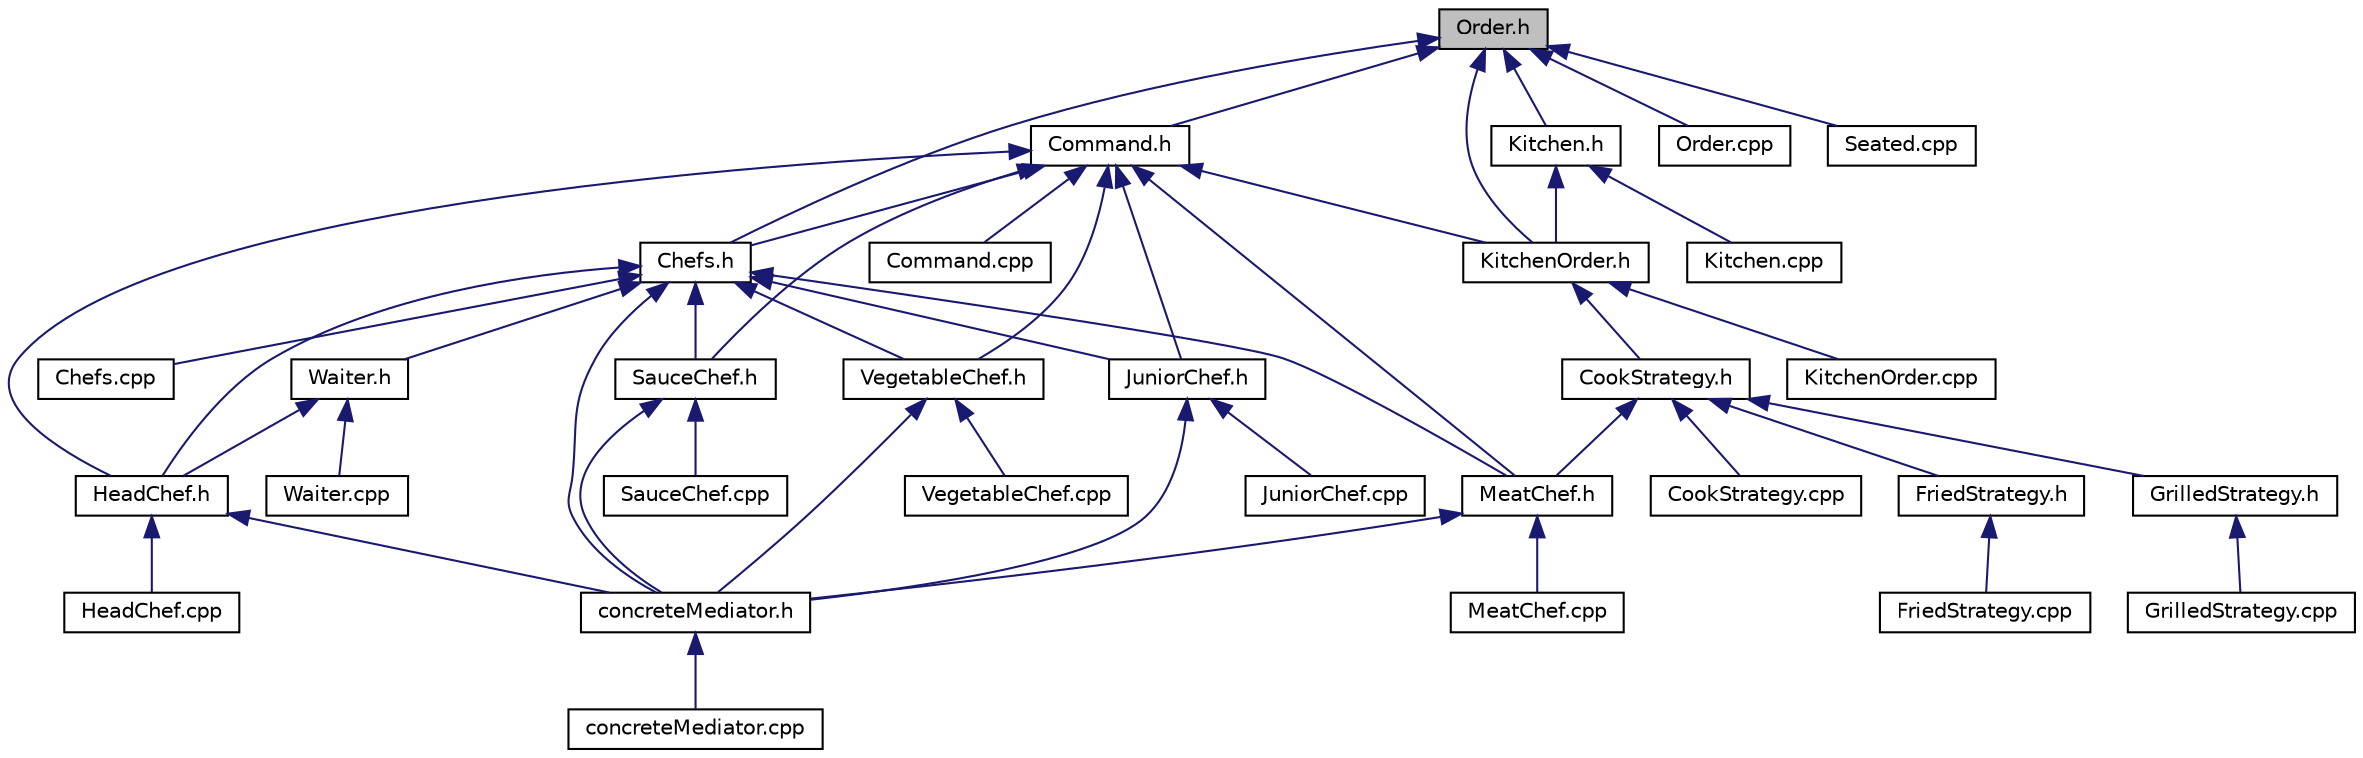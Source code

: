 digraph "Order.h"
{
 // LATEX_PDF_SIZE
  edge [fontname="Helvetica",fontsize="10",labelfontname="Helvetica",labelfontsize="10"];
  node [fontname="Helvetica",fontsize="10",shape=record];
  Node1 [label="Order.h",height=0.2,width=0.4,color="black", fillcolor="grey75", style="filled", fontcolor="black",tooltip="Contains the declaration of the Order class."];
  Node1 -> Node2 [dir="back",color="midnightblue",fontsize="10",style="solid"];
  Node2 [label="Chefs.h",height=0.2,width=0.4,color="black", fillcolor="white", style="filled",URL="$Chefs_8h.html",tooltip="Contains the declaration of the Chefs class."];
  Node2 -> Node3 [dir="back",color="midnightblue",fontsize="10",style="solid"];
  Node3 [label="Chefs.cpp",height=0.2,width=0.4,color="black", fillcolor="white", style="filled",URL="$Chefs_8cpp.html",tooltip="Contains the implementation of the Chefs class."];
  Node2 -> Node4 [dir="back",color="midnightblue",fontsize="10",style="solid"];
  Node4 [label="concreteMediator.h",height=0.2,width=0.4,color="black", fillcolor="white", style="filled",URL="$concreteMediator_8h.html",tooltip="Contains the declaration of the concreteMediator class."];
  Node4 -> Node5 [dir="back",color="midnightblue",fontsize="10",style="solid"];
  Node5 [label="concreteMediator.cpp",height=0.2,width=0.4,color="black", fillcolor="white", style="filled",URL="$concreteMediator_8cpp.html",tooltip="Contains the implementation of the concreteMediator class."];
  Node2 -> Node6 [dir="back",color="midnightblue",fontsize="10",style="solid"];
  Node6 [label="HeadChef.h",height=0.2,width=0.4,color="black", fillcolor="white", style="filled",URL="$HeadChef_8h.html",tooltip="Contains the declaration of the HeadChef class."];
  Node6 -> Node4 [dir="back",color="midnightblue",fontsize="10",style="solid"];
  Node6 -> Node7 [dir="back",color="midnightblue",fontsize="10",style="solid"];
  Node7 [label="HeadChef.cpp",height=0.2,width=0.4,color="black", fillcolor="white", style="filled",URL="$HeadChef_8cpp.html",tooltip="Contains the declaration of the HeadChef class functions."];
  Node2 -> Node8 [dir="back",color="midnightblue",fontsize="10",style="solid"];
  Node8 [label="JuniorChef.h",height=0.2,width=0.4,color="black", fillcolor="white", style="filled",URL="$JuniorChef_8h.html",tooltip="Contains the declaration of the JuniorChef class."];
  Node8 -> Node4 [dir="back",color="midnightblue",fontsize="10",style="solid"];
  Node8 -> Node9 [dir="back",color="midnightblue",fontsize="10",style="solid"];
  Node9 [label="JuniorChef.cpp",height=0.2,width=0.4,color="black", fillcolor="white", style="filled",URL="$JuniorChef_8cpp.html",tooltip="Contains the declaration of the JuniorChef class functions."];
  Node2 -> Node10 [dir="back",color="midnightblue",fontsize="10",style="solid"];
  Node10 [label="MeatChef.h",height=0.2,width=0.4,color="black", fillcolor="white", style="filled",URL="$MeatChef_8h.html",tooltip="Contains the declaration of the MeatChef class."];
  Node10 -> Node4 [dir="back",color="midnightblue",fontsize="10",style="solid"];
  Node10 -> Node11 [dir="back",color="midnightblue",fontsize="10",style="solid"];
  Node11 [label="MeatChef.cpp",height=0.2,width=0.4,color="black", fillcolor="white", style="filled",URL="$MeatChef_8cpp.html",tooltip="Contains the declaration of the MeatChef class functions."];
  Node2 -> Node12 [dir="back",color="midnightblue",fontsize="10",style="solid"];
  Node12 [label="SauceChef.h",height=0.2,width=0.4,color="black", fillcolor="white", style="filled",URL="$SauceChef_8h.html",tooltip="Contains the declaration of the SauceChef class."];
  Node12 -> Node4 [dir="back",color="midnightblue",fontsize="10",style="solid"];
  Node12 -> Node13 [dir="back",color="midnightblue",fontsize="10",style="solid"];
  Node13 [label="SauceChef.cpp",height=0.2,width=0.4,color="black", fillcolor="white", style="filled",URL="$SauceChef_8cpp.html",tooltip="Contains the declaration of the SauceChef class functions."];
  Node2 -> Node14 [dir="back",color="midnightblue",fontsize="10",style="solid"];
  Node14 [label="VegetableChef.h",height=0.2,width=0.4,color="black", fillcolor="white", style="filled",URL="$VegetableChef_8h.html",tooltip="Contains the declaration of the VegetableChef class."];
  Node14 -> Node4 [dir="back",color="midnightblue",fontsize="10",style="solid"];
  Node14 -> Node15 [dir="back",color="midnightblue",fontsize="10",style="solid"];
  Node15 [label="VegetableChef.cpp",height=0.2,width=0.4,color="black", fillcolor="white", style="filled",URL="$VegetableChef_8cpp.html",tooltip="Contains the declaration of the VegetableChef class functions."];
  Node2 -> Node16 [dir="back",color="midnightblue",fontsize="10",style="solid"];
  Node16 [label="Waiter.h",height=0.2,width=0.4,color="black", fillcolor="white", style="filled",URL="$Waiter_8h.html",tooltip="Contains the declaration of the Waiter class."];
  Node16 -> Node6 [dir="back",color="midnightblue",fontsize="10",style="solid"];
  Node16 -> Node17 [dir="back",color="midnightblue",fontsize="10",style="solid"];
  Node17 [label="Waiter.cpp",height=0.2,width=0.4,color="black", fillcolor="white", style="filled",URL="$Waiter_8cpp.html",tooltip="Contains the declaration of the Waiter class functions."];
  Node1 -> Node18 [dir="back",color="midnightblue",fontsize="10",style="solid"];
  Node18 [label="Command.h",height=0.2,width=0.4,color="black", fillcolor="white", style="filled",URL="$Command_8h.html",tooltip="Contains the declaration of the Command class."];
  Node18 -> Node2 [dir="back",color="midnightblue",fontsize="10",style="solid"];
  Node18 -> Node19 [dir="back",color="midnightblue",fontsize="10",style="solid"];
  Node19 [label="Command.cpp",height=0.2,width=0.4,color="black", fillcolor="white", style="filled",URL="$Command_8cpp.html",tooltip=" "];
  Node18 -> Node6 [dir="back",color="midnightblue",fontsize="10",style="solid"];
  Node18 -> Node8 [dir="back",color="midnightblue",fontsize="10",style="solid"];
  Node18 -> Node20 [dir="back",color="midnightblue",fontsize="10",style="solid"];
  Node20 [label="KitchenOrder.h",height=0.2,width=0.4,color="black", fillcolor="white", style="filled",URL="$KitchenOrder_8h.html",tooltip="Contains the declaration of the KitchenOrder class."];
  Node20 -> Node21 [dir="back",color="midnightblue",fontsize="10",style="solid"];
  Node21 [label="CookStrategy.h",height=0.2,width=0.4,color="black", fillcolor="white", style="filled",URL="$CookStrategy_8h.html",tooltip="Contains the declaration of the CookStrategy class."];
  Node21 -> Node22 [dir="back",color="midnightblue",fontsize="10",style="solid"];
  Node22 [label="CookStrategy.cpp",height=0.2,width=0.4,color="black", fillcolor="white", style="filled",URL="$CookStrategy_8cpp.html",tooltip=" "];
  Node21 -> Node23 [dir="back",color="midnightblue",fontsize="10",style="solid"];
  Node23 [label="FriedStrategy.h",height=0.2,width=0.4,color="black", fillcolor="white", style="filled",URL="$FriedStrategy_8h.html",tooltip="Contains the declaration of the FriedStrategy class."];
  Node23 -> Node24 [dir="back",color="midnightblue",fontsize="10",style="solid"];
  Node24 [label="FriedStrategy.cpp",height=0.2,width=0.4,color="black", fillcolor="white", style="filled",URL="$FriedStrategy_8cpp.html",tooltip="Contains the declaration of the FriedStrategy class functions."];
  Node21 -> Node25 [dir="back",color="midnightblue",fontsize="10",style="solid"];
  Node25 [label="GrilledStrategy.h",height=0.2,width=0.4,color="black", fillcolor="white", style="filled",URL="$GrilledStrategy_8h.html",tooltip="Contains the declaration of the GrilledStrategy class."];
  Node25 -> Node26 [dir="back",color="midnightblue",fontsize="10",style="solid"];
  Node26 [label="GrilledStrategy.cpp",height=0.2,width=0.4,color="black", fillcolor="white", style="filled",URL="$GrilledStrategy_8cpp.html",tooltip="Contains the declaration of the GrilledStrategy class functions."];
  Node21 -> Node10 [dir="back",color="midnightblue",fontsize="10",style="solid"];
  Node20 -> Node27 [dir="back",color="midnightblue",fontsize="10",style="solid"];
  Node27 [label="KitchenOrder.cpp",height=0.2,width=0.4,color="black", fillcolor="white", style="filled",URL="$KitchenOrder_8cpp.html",tooltip="Contains the declaration of the KitchenOrder class."];
  Node18 -> Node10 [dir="back",color="midnightblue",fontsize="10",style="solid"];
  Node18 -> Node12 [dir="back",color="midnightblue",fontsize="10",style="solid"];
  Node18 -> Node14 [dir="back",color="midnightblue",fontsize="10",style="solid"];
  Node1 -> Node28 [dir="back",color="midnightblue",fontsize="10",style="solid"];
  Node28 [label="Kitchen.h",height=0.2,width=0.4,color="black", fillcolor="white", style="filled",URL="$Kitchen_8h.html",tooltip="Contains the declaration of the Kitchen class."];
  Node28 -> Node29 [dir="back",color="midnightblue",fontsize="10",style="solid"];
  Node29 [label="Kitchen.cpp",height=0.2,width=0.4,color="black", fillcolor="white", style="filled",URL="$Kitchen_8cpp.html",tooltip="Contains the declaration of the Kitchen class functions."];
  Node28 -> Node20 [dir="back",color="midnightblue",fontsize="10",style="solid"];
  Node1 -> Node20 [dir="back",color="midnightblue",fontsize="10",style="solid"];
  Node1 -> Node30 [dir="back",color="midnightblue",fontsize="10",style="solid"];
  Node30 [label="Order.cpp",height=0.2,width=0.4,color="black", fillcolor="white", style="filled",URL="$Order_8cpp.html",tooltip="Contains the declaration of the Order class functions."];
  Node1 -> Node31 [dir="back",color="midnightblue",fontsize="10",style="solid"];
  Node31 [label="Seated.cpp",height=0.2,width=0.4,color="black", fillcolor="white", style="filled",URL="$Seated_8cpp.html",tooltip="Contains the declaration of the Seated class functions."];
}
